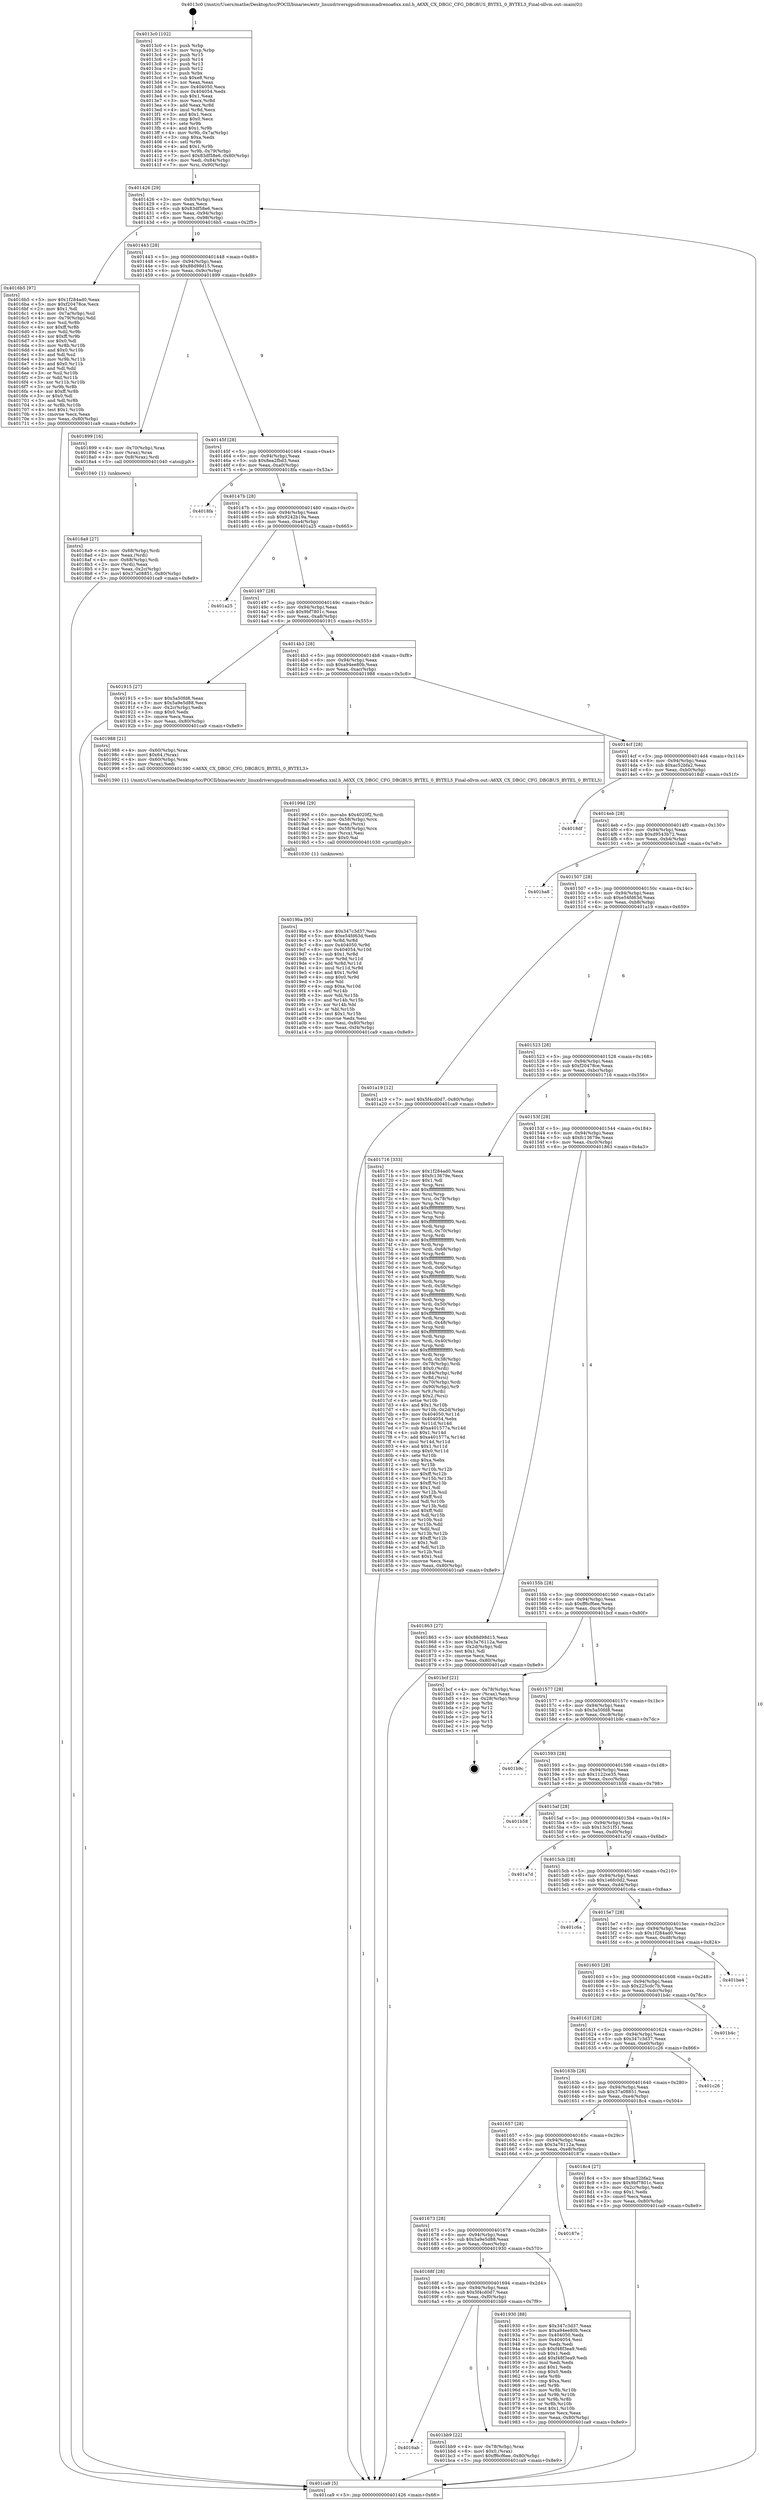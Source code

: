 digraph "0x4013c0" {
  label = "0x4013c0 (/mnt/c/Users/mathe/Desktop/tcc/POCII/binaries/extr_linuxdriversgpudrmmsmadrenoa6xx.xml.h_A6XX_CX_DBGC_CFG_DBGBUS_BYTEL_0_BYTEL3_Final-ollvm.out::main(0))"
  labelloc = "t"
  node[shape=record]

  Entry [label="",width=0.3,height=0.3,shape=circle,fillcolor=black,style=filled]
  "0x401426" [label="{
     0x401426 [29]\l
     | [instrs]\l
     &nbsp;&nbsp;0x401426 \<+3\>: mov -0x80(%rbp),%eax\l
     &nbsp;&nbsp;0x401429 \<+2\>: mov %eax,%ecx\l
     &nbsp;&nbsp;0x40142b \<+6\>: sub $0x83df58e6,%ecx\l
     &nbsp;&nbsp;0x401431 \<+6\>: mov %eax,-0x94(%rbp)\l
     &nbsp;&nbsp;0x401437 \<+6\>: mov %ecx,-0x98(%rbp)\l
     &nbsp;&nbsp;0x40143d \<+6\>: je 00000000004016b5 \<main+0x2f5\>\l
  }"]
  "0x4016b5" [label="{
     0x4016b5 [97]\l
     | [instrs]\l
     &nbsp;&nbsp;0x4016b5 \<+5\>: mov $0x1f284ad0,%eax\l
     &nbsp;&nbsp;0x4016ba \<+5\>: mov $0xf20478ce,%ecx\l
     &nbsp;&nbsp;0x4016bf \<+2\>: mov $0x1,%dl\l
     &nbsp;&nbsp;0x4016c1 \<+4\>: mov -0x7a(%rbp),%sil\l
     &nbsp;&nbsp;0x4016c5 \<+4\>: mov -0x79(%rbp),%dil\l
     &nbsp;&nbsp;0x4016c9 \<+3\>: mov %sil,%r8b\l
     &nbsp;&nbsp;0x4016cc \<+4\>: xor $0xff,%r8b\l
     &nbsp;&nbsp;0x4016d0 \<+3\>: mov %dil,%r9b\l
     &nbsp;&nbsp;0x4016d3 \<+4\>: xor $0xff,%r9b\l
     &nbsp;&nbsp;0x4016d7 \<+3\>: xor $0x0,%dl\l
     &nbsp;&nbsp;0x4016da \<+3\>: mov %r8b,%r10b\l
     &nbsp;&nbsp;0x4016dd \<+4\>: and $0x0,%r10b\l
     &nbsp;&nbsp;0x4016e1 \<+3\>: and %dl,%sil\l
     &nbsp;&nbsp;0x4016e4 \<+3\>: mov %r9b,%r11b\l
     &nbsp;&nbsp;0x4016e7 \<+4\>: and $0x0,%r11b\l
     &nbsp;&nbsp;0x4016eb \<+3\>: and %dl,%dil\l
     &nbsp;&nbsp;0x4016ee \<+3\>: or %sil,%r10b\l
     &nbsp;&nbsp;0x4016f1 \<+3\>: or %dil,%r11b\l
     &nbsp;&nbsp;0x4016f4 \<+3\>: xor %r11b,%r10b\l
     &nbsp;&nbsp;0x4016f7 \<+3\>: or %r9b,%r8b\l
     &nbsp;&nbsp;0x4016fa \<+4\>: xor $0xff,%r8b\l
     &nbsp;&nbsp;0x4016fe \<+3\>: or $0x0,%dl\l
     &nbsp;&nbsp;0x401701 \<+3\>: and %dl,%r8b\l
     &nbsp;&nbsp;0x401704 \<+3\>: or %r8b,%r10b\l
     &nbsp;&nbsp;0x401707 \<+4\>: test $0x1,%r10b\l
     &nbsp;&nbsp;0x40170b \<+3\>: cmovne %ecx,%eax\l
     &nbsp;&nbsp;0x40170e \<+3\>: mov %eax,-0x80(%rbp)\l
     &nbsp;&nbsp;0x401711 \<+5\>: jmp 0000000000401ca9 \<main+0x8e9\>\l
  }"]
  "0x401443" [label="{
     0x401443 [28]\l
     | [instrs]\l
     &nbsp;&nbsp;0x401443 \<+5\>: jmp 0000000000401448 \<main+0x88\>\l
     &nbsp;&nbsp;0x401448 \<+6\>: mov -0x94(%rbp),%eax\l
     &nbsp;&nbsp;0x40144e \<+5\>: sub $0x88d98d15,%eax\l
     &nbsp;&nbsp;0x401453 \<+6\>: mov %eax,-0x9c(%rbp)\l
     &nbsp;&nbsp;0x401459 \<+6\>: je 0000000000401899 \<main+0x4d9\>\l
  }"]
  "0x401ca9" [label="{
     0x401ca9 [5]\l
     | [instrs]\l
     &nbsp;&nbsp;0x401ca9 \<+5\>: jmp 0000000000401426 \<main+0x66\>\l
  }"]
  "0x4013c0" [label="{
     0x4013c0 [102]\l
     | [instrs]\l
     &nbsp;&nbsp;0x4013c0 \<+1\>: push %rbp\l
     &nbsp;&nbsp;0x4013c1 \<+3\>: mov %rsp,%rbp\l
     &nbsp;&nbsp;0x4013c4 \<+2\>: push %r15\l
     &nbsp;&nbsp;0x4013c6 \<+2\>: push %r14\l
     &nbsp;&nbsp;0x4013c8 \<+2\>: push %r13\l
     &nbsp;&nbsp;0x4013ca \<+2\>: push %r12\l
     &nbsp;&nbsp;0x4013cc \<+1\>: push %rbx\l
     &nbsp;&nbsp;0x4013cd \<+7\>: sub $0xe8,%rsp\l
     &nbsp;&nbsp;0x4013d4 \<+2\>: xor %eax,%eax\l
     &nbsp;&nbsp;0x4013d6 \<+7\>: mov 0x404050,%ecx\l
     &nbsp;&nbsp;0x4013dd \<+7\>: mov 0x404054,%edx\l
     &nbsp;&nbsp;0x4013e4 \<+3\>: sub $0x1,%eax\l
     &nbsp;&nbsp;0x4013e7 \<+3\>: mov %ecx,%r8d\l
     &nbsp;&nbsp;0x4013ea \<+3\>: add %eax,%r8d\l
     &nbsp;&nbsp;0x4013ed \<+4\>: imul %r8d,%ecx\l
     &nbsp;&nbsp;0x4013f1 \<+3\>: and $0x1,%ecx\l
     &nbsp;&nbsp;0x4013f4 \<+3\>: cmp $0x0,%ecx\l
     &nbsp;&nbsp;0x4013f7 \<+4\>: sete %r9b\l
     &nbsp;&nbsp;0x4013fb \<+4\>: and $0x1,%r9b\l
     &nbsp;&nbsp;0x4013ff \<+4\>: mov %r9b,-0x7a(%rbp)\l
     &nbsp;&nbsp;0x401403 \<+3\>: cmp $0xa,%edx\l
     &nbsp;&nbsp;0x401406 \<+4\>: setl %r9b\l
     &nbsp;&nbsp;0x40140a \<+4\>: and $0x1,%r9b\l
     &nbsp;&nbsp;0x40140e \<+4\>: mov %r9b,-0x79(%rbp)\l
     &nbsp;&nbsp;0x401412 \<+7\>: movl $0x83df58e6,-0x80(%rbp)\l
     &nbsp;&nbsp;0x401419 \<+6\>: mov %edi,-0x84(%rbp)\l
     &nbsp;&nbsp;0x40141f \<+7\>: mov %rsi,-0x90(%rbp)\l
  }"]
  Exit [label="",width=0.3,height=0.3,shape=circle,fillcolor=black,style=filled,peripheries=2]
  "0x401899" [label="{
     0x401899 [16]\l
     | [instrs]\l
     &nbsp;&nbsp;0x401899 \<+4\>: mov -0x70(%rbp),%rax\l
     &nbsp;&nbsp;0x40189d \<+3\>: mov (%rax),%rax\l
     &nbsp;&nbsp;0x4018a0 \<+4\>: mov 0x8(%rax),%rdi\l
     &nbsp;&nbsp;0x4018a4 \<+5\>: call 0000000000401040 \<atoi@plt\>\l
     | [calls]\l
     &nbsp;&nbsp;0x401040 \{1\} (unknown)\l
  }"]
  "0x40145f" [label="{
     0x40145f [28]\l
     | [instrs]\l
     &nbsp;&nbsp;0x40145f \<+5\>: jmp 0000000000401464 \<main+0xa4\>\l
     &nbsp;&nbsp;0x401464 \<+6\>: mov -0x94(%rbp),%eax\l
     &nbsp;&nbsp;0x40146a \<+5\>: sub $0x8ea2fbd3,%eax\l
     &nbsp;&nbsp;0x40146f \<+6\>: mov %eax,-0xa0(%rbp)\l
     &nbsp;&nbsp;0x401475 \<+6\>: je 00000000004018fa \<main+0x53a\>\l
  }"]
  "0x4016ab" [label="{
     0x4016ab\l
  }", style=dashed]
  "0x4018fa" [label="{
     0x4018fa\l
  }", style=dashed]
  "0x40147b" [label="{
     0x40147b [28]\l
     | [instrs]\l
     &nbsp;&nbsp;0x40147b \<+5\>: jmp 0000000000401480 \<main+0xc0\>\l
     &nbsp;&nbsp;0x401480 \<+6\>: mov -0x94(%rbp),%eax\l
     &nbsp;&nbsp;0x401486 \<+5\>: sub $0x9242b19a,%eax\l
     &nbsp;&nbsp;0x40148b \<+6\>: mov %eax,-0xa4(%rbp)\l
     &nbsp;&nbsp;0x401491 \<+6\>: je 0000000000401a25 \<main+0x665\>\l
  }"]
  "0x401bb9" [label="{
     0x401bb9 [22]\l
     | [instrs]\l
     &nbsp;&nbsp;0x401bb9 \<+4\>: mov -0x78(%rbp),%rax\l
     &nbsp;&nbsp;0x401bbd \<+6\>: movl $0x0,(%rax)\l
     &nbsp;&nbsp;0x401bc3 \<+7\>: movl $0xff6cf6ee,-0x80(%rbp)\l
     &nbsp;&nbsp;0x401bca \<+5\>: jmp 0000000000401ca9 \<main+0x8e9\>\l
  }"]
  "0x401a25" [label="{
     0x401a25\l
  }", style=dashed]
  "0x401497" [label="{
     0x401497 [28]\l
     | [instrs]\l
     &nbsp;&nbsp;0x401497 \<+5\>: jmp 000000000040149c \<main+0xdc\>\l
     &nbsp;&nbsp;0x40149c \<+6\>: mov -0x94(%rbp),%eax\l
     &nbsp;&nbsp;0x4014a2 \<+5\>: sub $0x9bf7801c,%eax\l
     &nbsp;&nbsp;0x4014a7 \<+6\>: mov %eax,-0xa8(%rbp)\l
     &nbsp;&nbsp;0x4014ad \<+6\>: je 0000000000401915 \<main+0x555\>\l
  }"]
  "0x4019ba" [label="{
     0x4019ba [95]\l
     | [instrs]\l
     &nbsp;&nbsp;0x4019ba \<+5\>: mov $0x347c3d37,%esi\l
     &nbsp;&nbsp;0x4019bf \<+5\>: mov $0xe54fd63d,%edx\l
     &nbsp;&nbsp;0x4019c4 \<+3\>: xor %r8d,%r8d\l
     &nbsp;&nbsp;0x4019c7 \<+8\>: mov 0x404050,%r9d\l
     &nbsp;&nbsp;0x4019cf \<+8\>: mov 0x404054,%r10d\l
     &nbsp;&nbsp;0x4019d7 \<+4\>: sub $0x1,%r8d\l
     &nbsp;&nbsp;0x4019db \<+3\>: mov %r9d,%r11d\l
     &nbsp;&nbsp;0x4019de \<+3\>: add %r8d,%r11d\l
     &nbsp;&nbsp;0x4019e1 \<+4\>: imul %r11d,%r9d\l
     &nbsp;&nbsp;0x4019e5 \<+4\>: and $0x1,%r9d\l
     &nbsp;&nbsp;0x4019e9 \<+4\>: cmp $0x0,%r9d\l
     &nbsp;&nbsp;0x4019ed \<+3\>: sete %bl\l
     &nbsp;&nbsp;0x4019f0 \<+4\>: cmp $0xa,%r10d\l
     &nbsp;&nbsp;0x4019f4 \<+4\>: setl %r14b\l
     &nbsp;&nbsp;0x4019f8 \<+3\>: mov %bl,%r15b\l
     &nbsp;&nbsp;0x4019fb \<+3\>: and %r14b,%r15b\l
     &nbsp;&nbsp;0x4019fe \<+3\>: xor %r14b,%bl\l
     &nbsp;&nbsp;0x401a01 \<+3\>: or %bl,%r15b\l
     &nbsp;&nbsp;0x401a04 \<+4\>: test $0x1,%r15b\l
     &nbsp;&nbsp;0x401a08 \<+3\>: cmovne %edx,%esi\l
     &nbsp;&nbsp;0x401a0b \<+3\>: mov %esi,-0x80(%rbp)\l
     &nbsp;&nbsp;0x401a0e \<+6\>: mov %eax,-0xf4(%rbp)\l
     &nbsp;&nbsp;0x401a14 \<+5\>: jmp 0000000000401ca9 \<main+0x8e9\>\l
  }"]
  "0x401915" [label="{
     0x401915 [27]\l
     | [instrs]\l
     &nbsp;&nbsp;0x401915 \<+5\>: mov $0x5a50fd8,%eax\l
     &nbsp;&nbsp;0x40191a \<+5\>: mov $0x5a9e5d88,%ecx\l
     &nbsp;&nbsp;0x40191f \<+3\>: mov -0x2c(%rbp),%edx\l
     &nbsp;&nbsp;0x401922 \<+3\>: cmp $0x0,%edx\l
     &nbsp;&nbsp;0x401925 \<+3\>: cmove %ecx,%eax\l
     &nbsp;&nbsp;0x401928 \<+3\>: mov %eax,-0x80(%rbp)\l
     &nbsp;&nbsp;0x40192b \<+5\>: jmp 0000000000401ca9 \<main+0x8e9\>\l
  }"]
  "0x4014b3" [label="{
     0x4014b3 [28]\l
     | [instrs]\l
     &nbsp;&nbsp;0x4014b3 \<+5\>: jmp 00000000004014b8 \<main+0xf8\>\l
     &nbsp;&nbsp;0x4014b8 \<+6\>: mov -0x94(%rbp),%eax\l
     &nbsp;&nbsp;0x4014be \<+5\>: sub $0xa94ee80b,%eax\l
     &nbsp;&nbsp;0x4014c3 \<+6\>: mov %eax,-0xac(%rbp)\l
     &nbsp;&nbsp;0x4014c9 \<+6\>: je 0000000000401988 \<main+0x5c8\>\l
  }"]
  "0x40199d" [label="{
     0x40199d [29]\l
     | [instrs]\l
     &nbsp;&nbsp;0x40199d \<+10\>: movabs $0x4020f2,%rdi\l
     &nbsp;&nbsp;0x4019a7 \<+4\>: mov -0x58(%rbp),%rcx\l
     &nbsp;&nbsp;0x4019ab \<+2\>: mov %eax,(%rcx)\l
     &nbsp;&nbsp;0x4019ad \<+4\>: mov -0x58(%rbp),%rcx\l
     &nbsp;&nbsp;0x4019b1 \<+2\>: mov (%rcx),%esi\l
     &nbsp;&nbsp;0x4019b3 \<+2\>: mov $0x0,%al\l
     &nbsp;&nbsp;0x4019b5 \<+5\>: call 0000000000401030 \<printf@plt\>\l
     | [calls]\l
     &nbsp;&nbsp;0x401030 \{1\} (unknown)\l
  }"]
  "0x401988" [label="{
     0x401988 [21]\l
     | [instrs]\l
     &nbsp;&nbsp;0x401988 \<+4\>: mov -0x60(%rbp),%rax\l
     &nbsp;&nbsp;0x40198c \<+6\>: movl $0x64,(%rax)\l
     &nbsp;&nbsp;0x401992 \<+4\>: mov -0x60(%rbp),%rax\l
     &nbsp;&nbsp;0x401996 \<+2\>: mov (%rax),%edi\l
     &nbsp;&nbsp;0x401998 \<+5\>: call 0000000000401390 \<A6XX_CX_DBGC_CFG_DBGBUS_BYTEL_0_BYTEL3\>\l
     | [calls]\l
     &nbsp;&nbsp;0x401390 \{1\} (/mnt/c/Users/mathe/Desktop/tcc/POCII/binaries/extr_linuxdriversgpudrmmsmadrenoa6xx.xml.h_A6XX_CX_DBGC_CFG_DBGBUS_BYTEL_0_BYTEL3_Final-ollvm.out::A6XX_CX_DBGC_CFG_DBGBUS_BYTEL_0_BYTEL3)\l
  }"]
  "0x4014cf" [label="{
     0x4014cf [28]\l
     | [instrs]\l
     &nbsp;&nbsp;0x4014cf \<+5\>: jmp 00000000004014d4 \<main+0x114\>\l
     &nbsp;&nbsp;0x4014d4 \<+6\>: mov -0x94(%rbp),%eax\l
     &nbsp;&nbsp;0x4014da \<+5\>: sub $0xac52bfa2,%eax\l
     &nbsp;&nbsp;0x4014df \<+6\>: mov %eax,-0xb0(%rbp)\l
     &nbsp;&nbsp;0x4014e5 \<+6\>: je 00000000004018df \<main+0x51f\>\l
  }"]
  "0x40168f" [label="{
     0x40168f [28]\l
     | [instrs]\l
     &nbsp;&nbsp;0x40168f \<+5\>: jmp 0000000000401694 \<main+0x2d4\>\l
     &nbsp;&nbsp;0x401694 \<+6\>: mov -0x94(%rbp),%eax\l
     &nbsp;&nbsp;0x40169a \<+5\>: sub $0x5f4cd0d7,%eax\l
     &nbsp;&nbsp;0x40169f \<+6\>: mov %eax,-0xf0(%rbp)\l
     &nbsp;&nbsp;0x4016a5 \<+6\>: je 0000000000401bb9 \<main+0x7f9\>\l
  }"]
  "0x4018df" [label="{
     0x4018df\l
  }", style=dashed]
  "0x4014eb" [label="{
     0x4014eb [28]\l
     | [instrs]\l
     &nbsp;&nbsp;0x4014eb \<+5\>: jmp 00000000004014f0 \<main+0x130\>\l
     &nbsp;&nbsp;0x4014f0 \<+6\>: mov -0x94(%rbp),%eax\l
     &nbsp;&nbsp;0x4014f6 \<+5\>: sub $0xd9543b72,%eax\l
     &nbsp;&nbsp;0x4014fb \<+6\>: mov %eax,-0xb4(%rbp)\l
     &nbsp;&nbsp;0x401501 \<+6\>: je 0000000000401ba8 \<main+0x7e8\>\l
  }"]
  "0x401930" [label="{
     0x401930 [88]\l
     | [instrs]\l
     &nbsp;&nbsp;0x401930 \<+5\>: mov $0x347c3d37,%eax\l
     &nbsp;&nbsp;0x401935 \<+5\>: mov $0xa94ee80b,%ecx\l
     &nbsp;&nbsp;0x40193a \<+7\>: mov 0x404050,%edx\l
     &nbsp;&nbsp;0x401941 \<+7\>: mov 0x404054,%esi\l
     &nbsp;&nbsp;0x401948 \<+2\>: mov %edx,%edi\l
     &nbsp;&nbsp;0x40194a \<+6\>: sub $0xf48f3ea9,%edi\l
     &nbsp;&nbsp;0x401950 \<+3\>: sub $0x1,%edi\l
     &nbsp;&nbsp;0x401953 \<+6\>: add $0xf48f3ea9,%edi\l
     &nbsp;&nbsp;0x401959 \<+3\>: imul %edi,%edx\l
     &nbsp;&nbsp;0x40195c \<+3\>: and $0x1,%edx\l
     &nbsp;&nbsp;0x40195f \<+3\>: cmp $0x0,%edx\l
     &nbsp;&nbsp;0x401962 \<+4\>: sete %r8b\l
     &nbsp;&nbsp;0x401966 \<+3\>: cmp $0xa,%esi\l
     &nbsp;&nbsp;0x401969 \<+4\>: setl %r9b\l
     &nbsp;&nbsp;0x40196d \<+3\>: mov %r8b,%r10b\l
     &nbsp;&nbsp;0x401970 \<+3\>: and %r9b,%r10b\l
     &nbsp;&nbsp;0x401973 \<+3\>: xor %r9b,%r8b\l
     &nbsp;&nbsp;0x401976 \<+3\>: or %r8b,%r10b\l
     &nbsp;&nbsp;0x401979 \<+4\>: test $0x1,%r10b\l
     &nbsp;&nbsp;0x40197d \<+3\>: cmovne %ecx,%eax\l
     &nbsp;&nbsp;0x401980 \<+3\>: mov %eax,-0x80(%rbp)\l
     &nbsp;&nbsp;0x401983 \<+5\>: jmp 0000000000401ca9 \<main+0x8e9\>\l
  }"]
  "0x401ba8" [label="{
     0x401ba8\l
  }", style=dashed]
  "0x401507" [label="{
     0x401507 [28]\l
     | [instrs]\l
     &nbsp;&nbsp;0x401507 \<+5\>: jmp 000000000040150c \<main+0x14c\>\l
     &nbsp;&nbsp;0x40150c \<+6\>: mov -0x94(%rbp),%eax\l
     &nbsp;&nbsp;0x401512 \<+5\>: sub $0xe54fd63d,%eax\l
     &nbsp;&nbsp;0x401517 \<+6\>: mov %eax,-0xb8(%rbp)\l
     &nbsp;&nbsp;0x40151d \<+6\>: je 0000000000401a19 \<main+0x659\>\l
  }"]
  "0x401673" [label="{
     0x401673 [28]\l
     | [instrs]\l
     &nbsp;&nbsp;0x401673 \<+5\>: jmp 0000000000401678 \<main+0x2b8\>\l
     &nbsp;&nbsp;0x401678 \<+6\>: mov -0x94(%rbp),%eax\l
     &nbsp;&nbsp;0x40167e \<+5\>: sub $0x5a9e5d88,%eax\l
     &nbsp;&nbsp;0x401683 \<+6\>: mov %eax,-0xec(%rbp)\l
     &nbsp;&nbsp;0x401689 \<+6\>: je 0000000000401930 \<main+0x570\>\l
  }"]
  "0x401a19" [label="{
     0x401a19 [12]\l
     | [instrs]\l
     &nbsp;&nbsp;0x401a19 \<+7\>: movl $0x5f4cd0d7,-0x80(%rbp)\l
     &nbsp;&nbsp;0x401a20 \<+5\>: jmp 0000000000401ca9 \<main+0x8e9\>\l
  }"]
  "0x401523" [label="{
     0x401523 [28]\l
     | [instrs]\l
     &nbsp;&nbsp;0x401523 \<+5\>: jmp 0000000000401528 \<main+0x168\>\l
     &nbsp;&nbsp;0x401528 \<+6\>: mov -0x94(%rbp),%eax\l
     &nbsp;&nbsp;0x40152e \<+5\>: sub $0xf20478ce,%eax\l
     &nbsp;&nbsp;0x401533 \<+6\>: mov %eax,-0xbc(%rbp)\l
     &nbsp;&nbsp;0x401539 \<+6\>: je 0000000000401716 \<main+0x356\>\l
  }"]
  "0x40187e" [label="{
     0x40187e\l
  }", style=dashed]
  "0x401716" [label="{
     0x401716 [333]\l
     | [instrs]\l
     &nbsp;&nbsp;0x401716 \<+5\>: mov $0x1f284ad0,%eax\l
     &nbsp;&nbsp;0x40171b \<+5\>: mov $0xfc13679e,%ecx\l
     &nbsp;&nbsp;0x401720 \<+2\>: mov $0x1,%dl\l
     &nbsp;&nbsp;0x401722 \<+3\>: mov %rsp,%rsi\l
     &nbsp;&nbsp;0x401725 \<+4\>: add $0xfffffffffffffff0,%rsi\l
     &nbsp;&nbsp;0x401729 \<+3\>: mov %rsi,%rsp\l
     &nbsp;&nbsp;0x40172c \<+4\>: mov %rsi,-0x78(%rbp)\l
     &nbsp;&nbsp;0x401730 \<+3\>: mov %rsp,%rsi\l
     &nbsp;&nbsp;0x401733 \<+4\>: add $0xfffffffffffffff0,%rsi\l
     &nbsp;&nbsp;0x401737 \<+3\>: mov %rsi,%rsp\l
     &nbsp;&nbsp;0x40173a \<+3\>: mov %rsp,%rdi\l
     &nbsp;&nbsp;0x40173d \<+4\>: add $0xfffffffffffffff0,%rdi\l
     &nbsp;&nbsp;0x401741 \<+3\>: mov %rdi,%rsp\l
     &nbsp;&nbsp;0x401744 \<+4\>: mov %rdi,-0x70(%rbp)\l
     &nbsp;&nbsp;0x401748 \<+3\>: mov %rsp,%rdi\l
     &nbsp;&nbsp;0x40174b \<+4\>: add $0xfffffffffffffff0,%rdi\l
     &nbsp;&nbsp;0x40174f \<+3\>: mov %rdi,%rsp\l
     &nbsp;&nbsp;0x401752 \<+4\>: mov %rdi,-0x68(%rbp)\l
     &nbsp;&nbsp;0x401756 \<+3\>: mov %rsp,%rdi\l
     &nbsp;&nbsp;0x401759 \<+4\>: add $0xfffffffffffffff0,%rdi\l
     &nbsp;&nbsp;0x40175d \<+3\>: mov %rdi,%rsp\l
     &nbsp;&nbsp;0x401760 \<+4\>: mov %rdi,-0x60(%rbp)\l
     &nbsp;&nbsp;0x401764 \<+3\>: mov %rsp,%rdi\l
     &nbsp;&nbsp;0x401767 \<+4\>: add $0xfffffffffffffff0,%rdi\l
     &nbsp;&nbsp;0x40176b \<+3\>: mov %rdi,%rsp\l
     &nbsp;&nbsp;0x40176e \<+4\>: mov %rdi,-0x58(%rbp)\l
     &nbsp;&nbsp;0x401772 \<+3\>: mov %rsp,%rdi\l
     &nbsp;&nbsp;0x401775 \<+4\>: add $0xfffffffffffffff0,%rdi\l
     &nbsp;&nbsp;0x401779 \<+3\>: mov %rdi,%rsp\l
     &nbsp;&nbsp;0x40177c \<+4\>: mov %rdi,-0x50(%rbp)\l
     &nbsp;&nbsp;0x401780 \<+3\>: mov %rsp,%rdi\l
     &nbsp;&nbsp;0x401783 \<+4\>: add $0xfffffffffffffff0,%rdi\l
     &nbsp;&nbsp;0x401787 \<+3\>: mov %rdi,%rsp\l
     &nbsp;&nbsp;0x40178a \<+4\>: mov %rdi,-0x48(%rbp)\l
     &nbsp;&nbsp;0x40178e \<+3\>: mov %rsp,%rdi\l
     &nbsp;&nbsp;0x401791 \<+4\>: add $0xfffffffffffffff0,%rdi\l
     &nbsp;&nbsp;0x401795 \<+3\>: mov %rdi,%rsp\l
     &nbsp;&nbsp;0x401798 \<+4\>: mov %rdi,-0x40(%rbp)\l
     &nbsp;&nbsp;0x40179c \<+3\>: mov %rsp,%rdi\l
     &nbsp;&nbsp;0x40179f \<+4\>: add $0xfffffffffffffff0,%rdi\l
     &nbsp;&nbsp;0x4017a3 \<+3\>: mov %rdi,%rsp\l
     &nbsp;&nbsp;0x4017a6 \<+4\>: mov %rdi,-0x38(%rbp)\l
     &nbsp;&nbsp;0x4017aa \<+4\>: mov -0x78(%rbp),%rdi\l
     &nbsp;&nbsp;0x4017ae \<+6\>: movl $0x0,(%rdi)\l
     &nbsp;&nbsp;0x4017b4 \<+7\>: mov -0x84(%rbp),%r8d\l
     &nbsp;&nbsp;0x4017bb \<+3\>: mov %r8d,(%rsi)\l
     &nbsp;&nbsp;0x4017be \<+4\>: mov -0x70(%rbp),%rdi\l
     &nbsp;&nbsp;0x4017c2 \<+7\>: mov -0x90(%rbp),%r9\l
     &nbsp;&nbsp;0x4017c9 \<+3\>: mov %r9,(%rdi)\l
     &nbsp;&nbsp;0x4017cc \<+3\>: cmpl $0x2,(%rsi)\l
     &nbsp;&nbsp;0x4017cf \<+4\>: setne %r10b\l
     &nbsp;&nbsp;0x4017d3 \<+4\>: and $0x1,%r10b\l
     &nbsp;&nbsp;0x4017d7 \<+4\>: mov %r10b,-0x2d(%rbp)\l
     &nbsp;&nbsp;0x4017db \<+8\>: mov 0x404050,%r11d\l
     &nbsp;&nbsp;0x4017e3 \<+7\>: mov 0x404054,%ebx\l
     &nbsp;&nbsp;0x4017ea \<+3\>: mov %r11d,%r14d\l
     &nbsp;&nbsp;0x4017ed \<+7\>: sub $0xa401577a,%r14d\l
     &nbsp;&nbsp;0x4017f4 \<+4\>: sub $0x1,%r14d\l
     &nbsp;&nbsp;0x4017f8 \<+7\>: add $0xa401577a,%r14d\l
     &nbsp;&nbsp;0x4017ff \<+4\>: imul %r14d,%r11d\l
     &nbsp;&nbsp;0x401803 \<+4\>: and $0x1,%r11d\l
     &nbsp;&nbsp;0x401807 \<+4\>: cmp $0x0,%r11d\l
     &nbsp;&nbsp;0x40180b \<+4\>: sete %r10b\l
     &nbsp;&nbsp;0x40180f \<+3\>: cmp $0xa,%ebx\l
     &nbsp;&nbsp;0x401812 \<+4\>: setl %r15b\l
     &nbsp;&nbsp;0x401816 \<+3\>: mov %r10b,%r12b\l
     &nbsp;&nbsp;0x401819 \<+4\>: xor $0xff,%r12b\l
     &nbsp;&nbsp;0x40181d \<+3\>: mov %r15b,%r13b\l
     &nbsp;&nbsp;0x401820 \<+4\>: xor $0xff,%r13b\l
     &nbsp;&nbsp;0x401824 \<+3\>: xor $0x1,%dl\l
     &nbsp;&nbsp;0x401827 \<+3\>: mov %r12b,%sil\l
     &nbsp;&nbsp;0x40182a \<+4\>: and $0xff,%sil\l
     &nbsp;&nbsp;0x40182e \<+3\>: and %dl,%r10b\l
     &nbsp;&nbsp;0x401831 \<+3\>: mov %r13b,%dil\l
     &nbsp;&nbsp;0x401834 \<+4\>: and $0xff,%dil\l
     &nbsp;&nbsp;0x401838 \<+3\>: and %dl,%r15b\l
     &nbsp;&nbsp;0x40183b \<+3\>: or %r10b,%sil\l
     &nbsp;&nbsp;0x40183e \<+3\>: or %r15b,%dil\l
     &nbsp;&nbsp;0x401841 \<+3\>: xor %dil,%sil\l
     &nbsp;&nbsp;0x401844 \<+3\>: or %r13b,%r12b\l
     &nbsp;&nbsp;0x401847 \<+4\>: xor $0xff,%r12b\l
     &nbsp;&nbsp;0x40184b \<+3\>: or $0x1,%dl\l
     &nbsp;&nbsp;0x40184e \<+3\>: and %dl,%r12b\l
     &nbsp;&nbsp;0x401851 \<+3\>: or %r12b,%sil\l
     &nbsp;&nbsp;0x401854 \<+4\>: test $0x1,%sil\l
     &nbsp;&nbsp;0x401858 \<+3\>: cmovne %ecx,%eax\l
     &nbsp;&nbsp;0x40185b \<+3\>: mov %eax,-0x80(%rbp)\l
     &nbsp;&nbsp;0x40185e \<+5\>: jmp 0000000000401ca9 \<main+0x8e9\>\l
  }"]
  "0x40153f" [label="{
     0x40153f [28]\l
     | [instrs]\l
     &nbsp;&nbsp;0x40153f \<+5\>: jmp 0000000000401544 \<main+0x184\>\l
     &nbsp;&nbsp;0x401544 \<+6\>: mov -0x94(%rbp),%eax\l
     &nbsp;&nbsp;0x40154a \<+5\>: sub $0xfc13679e,%eax\l
     &nbsp;&nbsp;0x40154f \<+6\>: mov %eax,-0xc0(%rbp)\l
     &nbsp;&nbsp;0x401555 \<+6\>: je 0000000000401863 \<main+0x4a3\>\l
  }"]
  "0x401657" [label="{
     0x401657 [28]\l
     | [instrs]\l
     &nbsp;&nbsp;0x401657 \<+5\>: jmp 000000000040165c \<main+0x29c\>\l
     &nbsp;&nbsp;0x40165c \<+6\>: mov -0x94(%rbp),%eax\l
     &nbsp;&nbsp;0x401662 \<+5\>: sub $0x3a76112a,%eax\l
     &nbsp;&nbsp;0x401667 \<+6\>: mov %eax,-0xe8(%rbp)\l
     &nbsp;&nbsp;0x40166d \<+6\>: je 000000000040187e \<main+0x4be\>\l
  }"]
  "0x4018c4" [label="{
     0x4018c4 [27]\l
     | [instrs]\l
     &nbsp;&nbsp;0x4018c4 \<+5\>: mov $0xac52bfa2,%eax\l
     &nbsp;&nbsp;0x4018c9 \<+5\>: mov $0x9bf7801c,%ecx\l
     &nbsp;&nbsp;0x4018ce \<+3\>: mov -0x2c(%rbp),%edx\l
     &nbsp;&nbsp;0x4018d1 \<+3\>: cmp $0x1,%edx\l
     &nbsp;&nbsp;0x4018d4 \<+3\>: cmovl %ecx,%eax\l
     &nbsp;&nbsp;0x4018d7 \<+3\>: mov %eax,-0x80(%rbp)\l
     &nbsp;&nbsp;0x4018da \<+5\>: jmp 0000000000401ca9 \<main+0x8e9\>\l
  }"]
  "0x401863" [label="{
     0x401863 [27]\l
     | [instrs]\l
     &nbsp;&nbsp;0x401863 \<+5\>: mov $0x88d98d15,%eax\l
     &nbsp;&nbsp;0x401868 \<+5\>: mov $0x3a76112a,%ecx\l
     &nbsp;&nbsp;0x40186d \<+3\>: mov -0x2d(%rbp),%dl\l
     &nbsp;&nbsp;0x401870 \<+3\>: test $0x1,%dl\l
     &nbsp;&nbsp;0x401873 \<+3\>: cmovne %ecx,%eax\l
     &nbsp;&nbsp;0x401876 \<+3\>: mov %eax,-0x80(%rbp)\l
     &nbsp;&nbsp;0x401879 \<+5\>: jmp 0000000000401ca9 \<main+0x8e9\>\l
  }"]
  "0x40155b" [label="{
     0x40155b [28]\l
     | [instrs]\l
     &nbsp;&nbsp;0x40155b \<+5\>: jmp 0000000000401560 \<main+0x1a0\>\l
     &nbsp;&nbsp;0x401560 \<+6\>: mov -0x94(%rbp),%eax\l
     &nbsp;&nbsp;0x401566 \<+5\>: sub $0xff6cf6ee,%eax\l
     &nbsp;&nbsp;0x40156b \<+6\>: mov %eax,-0xc4(%rbp)\l
     &nbsp;&nbsp;0x401571 \<+6\>: je 0000000000401bcf \<main+0x80f\>\l
  }"]
  "0x4018a9" [label="{
     0x4018a9 [27]\l
     | [instrs]\l
     &nbsp;&nbsp;0x4018a9 \<+4\>: mov -0x68(%rbp),%rdi\l
     &nbsp;&nbsp;0x4018ad \<+2\>: mov %eax,(%rdi)\l
     &nbsp;&nbsp;0x4018af \<+4\>: mov -0x68(%rbp),%rdi\l
     &nbsp;&nbsp;0x4018b3 \<+2\>: mov (%rdi),%eax\l
     &nbsp;&nbsp;0x4018b5 \<+3\>: mov %eax,-0x2c(%rbp)\l
     &nbsp;&nbsp;0x4018b8 \<+7\>: movl $0x37a08851,-0x80(%rbp)\l
     &nbsp;&nbsp;0x4018bf \<+5\>: jmp 0000000000401ca9 \<main+0x8e9\>\l
  }"]
  "0x40163b" [label="{
     0x40163b [28]\l
     | [instrs]\l
     &nbsp;&nbsp;0x40163b \<+5\>: jmp 0000000000401640 \<main+0x280\>\l
     &nbsp;&nbsp;0x401640 \<+6\>: mov -0x94(%rbp),%eax\l
     &nbsp;&nbsp;0x401646 \<+5\>: sub $0x37a08851,%eax\l
     &nbsp;&nbsp;0x40164b \<+6\>: mov %eax,-0xe4(%rbp)\l
     &nbsp;&nbsp;0x401651 \<+6\>: je 00000000004018c4 \<main+0x504\>\l
  }"]
  "0x401bcf" [label="{
     0x401bcf [21]\l
     | [instrs]\l
     &nbsp;&nbsp;0x401bcf \<+4\>: mov -0x78(%rbp),%rax\l
     &nbsp;&nbsp;0x401bd3 \<+2\>: mov (%rax),%eax\l
     &nbsp;&nbsp;0x401bd5 \<+4\>: lea -0x28(%rbp),%rsp\l
     &nbsp;&nbsp;0x401bd9 \<+1\>: pop %rbx\l
     &nbsp;&nbsp;0x401bda \<+2\>: pop %r12\l
     &nbsp;&nbsp;0x401bdc \<+2\>: pop %r13\l
     &nbsp;&nbsp;0x401bde \<+2\>: pop %r14\l
     &nbsp;&nbsp;0x401be0 \<+2\>: pop %r15\l
     &nbsp;&nbsp;0x401be2 \<+1\>: pop %rbp\l
     &nbsp;&nbsp;0x401be3 \<+1\>: ret\l
  }"]
  "0x401577" [label="{
     0x401577 [28]\l
     | [instrs]\l
     &nbsp;&nbsp;0x401577 \<+5\>: jmp 000000000040157c \<main+0x1bc\>\l
     &nbsp;&nbsp;0x40157c \<+6\>: mov -0x94(%rbp),%eax\l
     &nbsp;&nbsp;0x401582 \<+5\>: sub $0x5a50fd8,%eax\l
     &nbsp;&nbsp;0x401587 \<+6\>: mov %eax,-0xc8(%rbp)\l
     &nbsp;&nbsp;0x40158d \<+6\>: je 0000000000401b9c \<main+0x7dc\>\l
  }"]
  "0x401c26" [label="{
     0x401c26\l
  }", style=dashed]
  "0x401b9c" [label="{
     0x401b9c\l
  }", style=dashed]
  "0x401593" [label="{
     0x401593 [28]\l
     | [instrs]\l
     &nbsp;&nbsp;0x401593 \<+5\>: jmp 0000000000401598 \<main+0x1d8\>\l
     &nbsp;&nbsp;0x401598 \<+6\>: mov -0x94(%rbp),%eax\l
     &nbsp;&nbsp;0x40159e \<+5\>: sub $0x1122ce35,%eax\l
     &nbsp;&nbsp;0x4015a3 \<+6\>: mov %eax,-0xcc(%rbp)\l
     &nbsp;&nbsp;0x4015a9 \<+6\>: je 0000000000401b58 \<main+0x798\>\l
  }"]
  "0x40161f" [label="{
     0x40161f [28]\l
     | [instrs]\l
     &nbsp;&nbsp;0x40161f \<+5\>: jmp 0000000000401624 \<main+0x264\>\l
     &nbsp;&nbsp;0x401624 \<+6\>: mov -0x94(%rbp),%eax\l
     &nbsp;&nbsp;0x40162a \<+5\>: sub $0x347c3d37,%eax\l
     &nbsp;&nbsp;0x40162f \<+6\>: mov %eax,-0xe0(%rbp)\l
     &nbsp;&nbsp;0x401635 \<+6\>: je 0000000000401c26 \<main+0x866\>\l
  }"]
  "0x401b58" [label="{
     0x401b58\l
  }", style=dashed]
  "0x4015af" [label="{
     0x4015af [28]\l
     | [instrs]\l
     &nbsp;&nbsp;0x4015af \<+5\>: jmp 00000000004015b4 \<main+0x1f4\>\l
     &nbsp;&nbsp;0x4015b4 \<+6\>: mov -0x94(%rbp),%eax\l
     &nbsp;&nbsp;0x4015ba \<+5\>: sub $0x13c51f51,%eax\l
     &nbsp;&nbsp;0x4015bf \<+6\>: mov %eax,-0xd0(%rbp)\l
     &nbsp;&nbsp;0x4015c5 \<+6\>: je 0000000000401a7d \<main+0x6bd\>\l
  }"]
  "0x401b4c" [label="{
     0x401b4c\l
  }", style=dashed]
  "0x401a7d" [label="{
     0x401a7d\l
  }", style=dashed]
  "0x4015cb" [label="{
     0x4015cb [28]\l
     | [instrs]\l
     &nbsp;&nbsp;0x4015cb \<+5\>: jmp 00000000004015d0 \<main+0x210\>\l
     &nbsp;&nbsp;0x4015d0 \<+6\>: mov -0x94(%rbp),%eax\l
     &nbsp;&nbsp;0x4015d6 \<+5\>: sub $0x1e6fc0d2,%eax\l
     &nbsp;&nbsp;0x4015db \<+6\>: mov %eax,-0xd4(%rbp)\l
     &nbsp;&nbsp;0x4015e1 \<+6\>: je 0000000000401c6a \<main+0x8aa\>\l
  }"]
  "0x401603" [label="{
     0x401603 [28]\l
     | [instrs]\l
     &nbsp;&nbsp;0x401603 \<+5\>: jmp 0000000000401608 \<main+0x248\>\l
     &nbsp;&nbsp;0x401608 \<+6\>: mov -0x94(%rbp),%eax\l
     &nbsp;&nbsp;0x40160e \<+5\>: sub $0x225cdc7b,%eax\l
     &nbsp;&nbsp;0x401613 \<+6\>: mov %eax,-0xdc(%rbp)\l
     &nbsp;&nbsp;0x401619 \<+6\>: je 0000000000401b4c \<main+0x78c\>\l
  }"]
  "0x401c6a" [label="{
     0x401c6a\l
  }", style=dashed]
  "0x4015e7" [label="{
     0x4015e7 [28]\l
     | [instrs]\l
     &nbsp;&nbsp;0x4015e7 \<+5\>: jmp 00000000004015ec \<main+0x22c\>\l
     &nbsp;&nbsp;0x4015ec \<+6\>: mov -0x94(%rbp),%eax\l
     &nbsp;&nbsp;0x4015f2 \<+5\>: sub $0x1f284ad0,%eax\l
     &nbsp;&nbsp;0x4015f7 \<+6\>: mov %eax,-0xd8(%rbp)\l
     &nbsp;&nbsp;0x4015fd \<+6\>: je 0000000000401be4 \<main+0x824\>\l
  }"]
  "0x401be4" [label="{
     0x401be4\l
  }", style=dashed]
  Entry -> "0x4013c0" [label=" 1"]
  "0x401426" -> "0x4016b5" [label=" 1"]
  "0x401426" -> "0x401443" [label=" 10"]
  "0x4016b5" -> "0x401ca9" [label=" 1"]
  "0x4013c0" -> "0x401426" [label=" 1"]
  "0x401ca9" -> "0x401426" [label=" 10"]
  "0x401bcf" -> Exit [label=" 1"]
  "0x401443" -> "0x401899" [label=" 1"]
  "0x401443" -> "0x40145f" [label=" 9"]
  "0x401bb9" -> "0x401ca9" [label=" 1"]
  "0x40145f" -> "0x4018fa" [label=" 0"]
  "0x40145f" -> "0x40147b" [label=" 9"]
  "0x40168f" -> "0x4016ab" [label=" 0"]
  "0x40147b" -> "0x401a25" [label=" 0"]
  "0x40147b" -> "0x401497" [label=" 9"]
  "0x40168f" -> "0x401bb9" [label=" 1"]
  "0x401497" -> "0x401915" [label=" 1"]
  "0x401497" -> "0x4014b3" [label=" 8"]
  "0x401a19" -> "0x401ca9" [label=" 1"]
  "0x4014b3" -> "0x401988" [label=" 1"]
  "0x4014b3" -> "0x4014cf" [label=" 7"]
  "0x4019ba" -> "0x401ca9" [label=" 1"]
  "0x4014cf" -> "0x4018df" [label=" 0"]
  "0x4014cf" -> "0x4014eb" [label=" 7"]
  "0x40199d" -> "0x4019ba" [label=" 1"]
  "0x4014eb" -> "0x401ba8" [label=" 0"]
  "0x4014eb" -> "0x401507" [label=" 7"]
  "0x401988" -> "0x40199d" [label=" 1"]
  "0x401507" -> "0x401a19" [label=" 1"]
  "0x401507" -> "0x401523" [label=" 6"]
  "0x401673" -> "0x40168f" [label=" 1"]
  "0x401523" -> "0x401716" [label=" 1"]
  "0x401523" -> "0x40153f" [label=" 5"]
  "0x401673" -> "0x401930" [label=" 1"]
  "0x401716" -> "0x401ca9" [label=" 1"]
  "0x401657" -> "0x401673" [label=" 2"]
  "0x40153f" -> "0x401863" [label=" 1"]
  "0x40153f" -> "0x40155b" [label=" 4"]
  "0x401863" -> "0x401ca9" [label=" 1"]
  "0x401899" -> "0x4018a9" [label=" 1"]
  "0x4018a9" -> "0x401ca9" [label=" 1"]
  "0x401657" -> "0x40187e" [label=" 0"]
  "0x40155b" -> "0x401bcf" [label=" 1"]
  "0x40155b" -> "0x401577" [label=" 3"]
  "0x401915" -> "0x401ca9" [label=" 1"]
  "0x401577" -> "0x401b9c" [label=" 0"]
  "0x401577" -> "0x401593" [label=" 3"]
  "0x4018c4" -> "0x401ca9" [label=" 1"]
  "0x401593" -> "0x401b58" [label=" 0"]
  "0x401593" -> "0x4015af" [label=" 3"]
  "0x40163b" -> "0x4018c4" [label=" 1"]
  "0x4015af" -> "0x401a7d" [label=" 0"]
  "0x4015af" -> "0x4015cb" [label=" 3"]
  "0x401930" -> "0x401ca9" [label=" 1"]
  "0x4015cb" -> "0x401c6a" [label=" 0"]
  "0x4015cb" -> "0x4015e7" [label=" 3"]
  "0x40161f" -> "0x401c26" [label=" 0"]
  "0x4015e7" -> "0x401be4" [label=" 0"]
  "0x4015e7" -> "0x401603" [label=" 3"]
  "0x40161f" -> "0x40163b" [label=" 3"]
  "0x401603" -> "0x401b4c" [label=" 0"]
  "0x401603" -> "0x40161f" [label=" 3"]
  "0x40163b" -> "0x401657" [label=" 2"]
}
